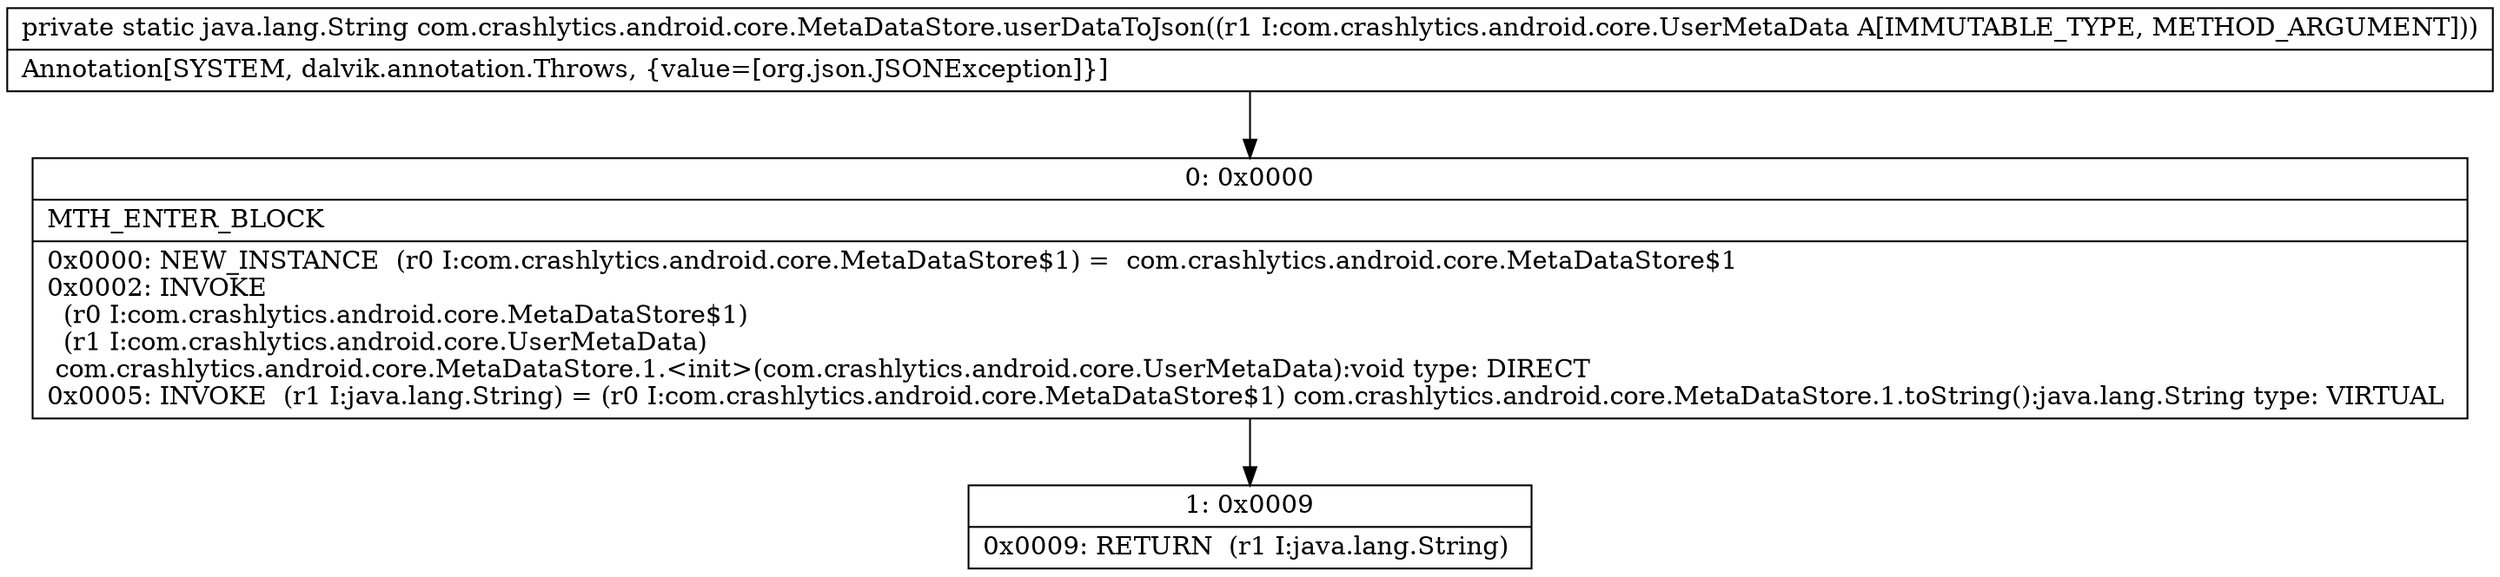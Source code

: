 digraph "CFG forcom.crashlytics.android.core.MetaDataStore.userDataToJson(Lcom\/crashlytics\/android\/core\/UserMetaData;)Ljava\/lang\/String;" {
Node_0 [shape=record,label="{0\:\ 0x0000|MTH_ENTER_BLOCK\l|0x0000: NEW_INSTANCE  (r0 I:com.crashlytics.android.core.MetaDataStore$1) =  com.crashlytics.android.core.MetaDataStore$1 \l0x0002: INVOKE  \l  (r0 I:com.crashlytics.android.core.MetaDataStore$1)\l  (r1 I:com.crashlytics.android.core.UserMetaData)\l com.crashlytics.android.core.MetaDataStore.1.\<init\>(com.crashlytics.android.core.UserMetaData):void type: DIRECT \l0x0005: INVOKE  (r1 I:java.lang.String) = (r0 I:com.crashlytics.android.core.MetaDataStore$1) com.crashlytics.android.core.MetaDataStore.1.toString():java.lang.String type: VIRTUAL \l}"];
Node_1 [shape=record,label="{1\:\ 0x0009|0x0009: RETURN  (r1 I:java.lang.String) \l}"];
MethodNode[shape=record,label="{private static java.lang.String com.crashlytics.android.core.MetaDataStore.userDataToJson((r1 I:com.crashlytics.android.core.UserMetaData A[IMMUTABLE_TYPE, METHOD_ARGUMENT]))  | Annotation[SYSTEM, dalvik.annotation.Throws, \{value=[org.json.JSONException]\}]\l}"];
MethodNode -> Node_0;
Node_0 -> Node_1;
}

